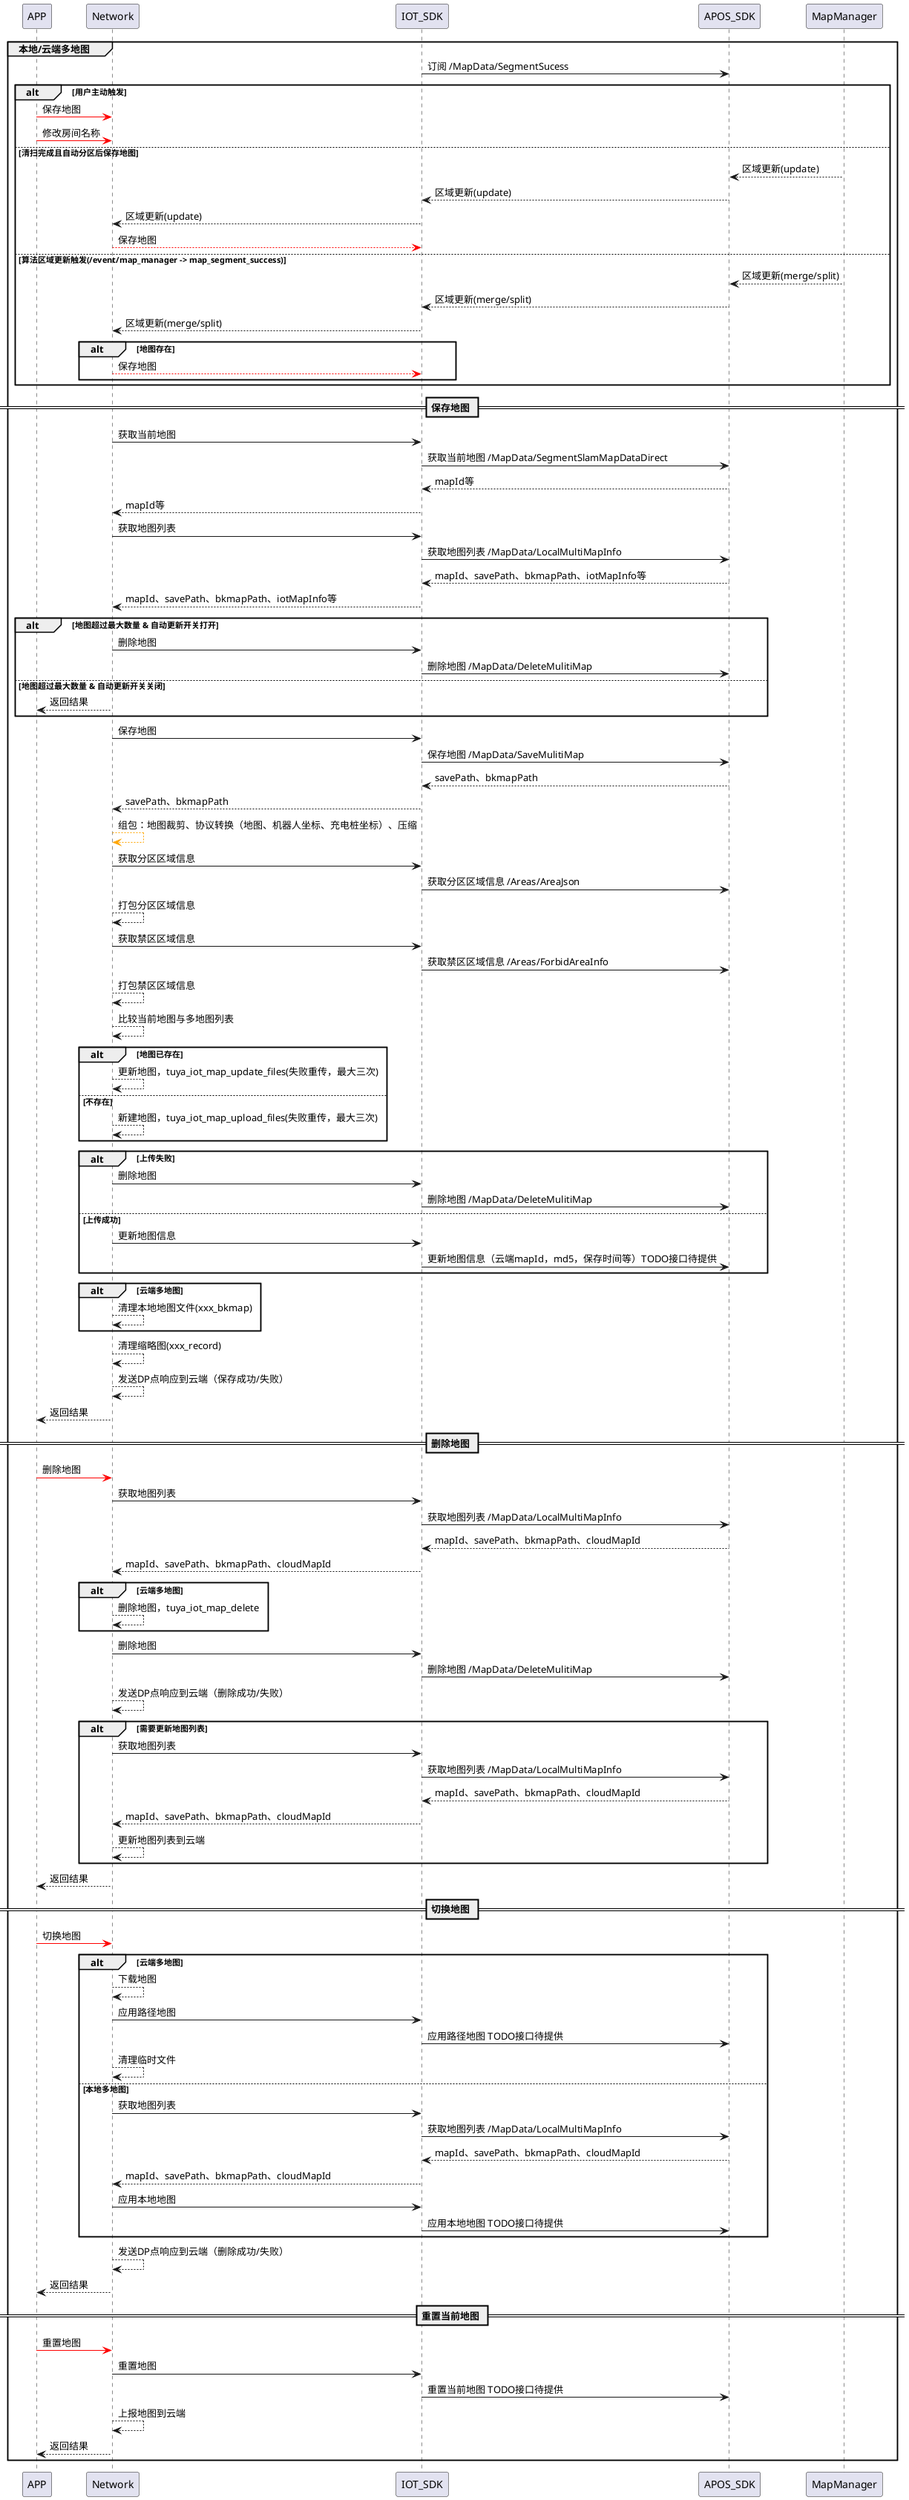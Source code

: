 @startuml
participant APP
participant Network
participant IOT_SDK
participant APOS_SDK
'participant SHM
'participant AppSweeper
participant MapManager


'地图：当前地图、本地多地图、云端多地图

'APP -> Network: 开始清扫
'Network --> AppSweeper: 开始清扫
'group 实时地图
'    MapManager -> SHM: 更新当前地图
'    loop 3s
'        Network -> SHM: 获取
'        SHM --> Network: 获取
'        Network --> Network: 对比是否更新
'        alt 有更新
'            Network --> Network: 美化、裁剪、协议转换
'            Network --> APP: 更新地图
'        end
'    end
'end
'autonumber
group 本地/云端多地图
    IOT_SDK -> APOS_SDK: 订阅 /MapData/SegmentSucess

    ' 保存地图
    alt 用户主动触发
        APP -[#red]> Network: 保存地图
        APP -[#red]> Network: 修改房间名称
    else 清扫完成且自动分区后保存地图
        MapManager --> APOS_SDK: 区域更新(update)
        APOS_SDK --> IOT_SDK: 区域更新(update)
        IOT_SDK --> Network: 区域更新(update)
        Network -[#red]-> IOT_SDK: 保存地图
    else 算法区域更新触发(/event/map_manager -> map_segment_success)
        MapManager --> APOS_SDK: 区域更新(merge/split)
        APOS_SDK --> IOT_SDK: 区域更新(merge/split)
        IOT_SDK --> Network: 区域更新(merge/split)
        '判断地图存在则更新
        alt 地图存在
            Network -[#red]-> IOT_SDK: 保存地图
        end
    end

    == 保存地图 ==
    Network -> IOT_SDK: 获取当前地图

    IOT_SDK -> APOS_SDK: 获取当前地图 /MapData/SegmentSlamMapDataDirect
    APOS_SDK --> IOT_SDK: mapId等
    IOT_SDK --> Network: mapId等
    Network -> IOT_SDK: 获取地图列表
    IOT_SDK -> APOS_SDK: 获取地图列表 /MapData/LocalMultiMapInfo
    APOS_SDK --> IOT_SDK: mapId、savePath、bkmapPath、iotMapInfo等
    IOT_SDK --> Network: mapId、savePath、bkmapPath、iotMapInfo等
    alt 地图超过最大数量 & 自动更新开关打开

        Network -> IOT_SDK: 删除地图
        IOT_SDK -> APOS_SDK: 删除地图 /MapData/DeleteMulitiMap
    else 地图超过最大数量 & 自动更新开关关闭
        Network --> APP: 返回结果
    end
    Network -> IOT_SDK : 保存地图
    IOT_SDK -> APOS_SDK : 保存地图 /MapData/SaveMulitiMap
    APOS_SDK --> IOT_SDK: savePath、bkmapPath
    IOT_SDK --> Network: savePath、bkmapPath
    Network -[#orange]-> Network: 组包：地图裁剪、协议转换（地图、机器人坐标、充电桩坐标）、压缩
    Network -> IOT_SDK: 获取分区区域信息
    IOT_SDK -> APOS_SDK: 获取分区区域信息 /Areas/AreaJson
    Network --> Network: 打包分区区域信息
    Network -> IOT_SDK: 获取禁区区域信息
    IOT_SDK -> APOS_SDK: 获取禁区区域信息 /Areas/ForbidAreaInfo
    Network --> Network: 打包禁区区域信息
    Network --> Network: 比较当前地图与多地图列表
    alt 地图已存在
        Network --> Network: 更新地图，tuya_iot_map_update_files(失败重传，最大三次)
    else 不存在
        Network --> Network: 新建地图，tuya_iot_map_upload_files(失败重传，最大三次)
    end
    alt 上传失败
        Network -> IOT_SDK: 删除地图
        IOT_SDK -> APOS_SDK: 删除地图 /MapData/DeleteMulitiMap
    else 上传成功
        '{
            '    "mapId": 123,
            '    "iot_cloud_map_info" : "{\"k\":\"v\",\"k1\":123}"
            '
        ' }
        Network -> IOT_SDK: 更新地图信息
        IOT_SDK -> APOS_SDK: 更新地图信息（云端mapId，md5，保存时间等）TODO接口待提供
    end

    alt 云端多地图
        Network --> Network: 清理本地地图文件(xxx_bkmap)
    end
    Network --> Network: 清理缩略图(xxx_record)
    Network --> Network: 发送DP点响应到云端（保存成功/失败）
    Network --> APP: 返回结果
    == 删除地图 ==
    ' 删除地图
    APP -[#red]> Network: 删除地图
    Network -> IOT_SDK: 获取地图列表
    IOT_SDK -> APOS_SDK: 获取地图列表 /MapData/LocalMultiMapInfo
    APOS_SDK --> IOT_SDK: mapId、savePath、bkmapPath、cloudMapId
    IOT_SDK --> Network: mapId、savePath、bkmapPath、cloudMapId

    alt 云端多地图
        Network --> Network: 删除地图，tuya_iot_map_delete
    end
    Network -> IOT_SDK: 删除地图
    IOT_SDK -> APOS_SDK: 删除地图 /MapData/DeleteMulitiMap
    Network --> Network: 发送DP点响应到云端（删除成功/失败）

    alt 需要更新地图列表
        Network-> IOT_SDK: 获取地图列表
        IOT_SDK -> APOS_SDK: 获取地图列表 /MapData/LocalMultiMapInfo
        APOS_SDK --> IOT_SDK: mapId、savePath、bkmapPath、cloudMapId
        IOT_SDK --> Network: mapId、savePath、bkmapPath、cloudMapId
        Network --> Network: 更新地图列表到云端
    end
    Network --> APP: 返回结果
    == 切换地图 ==
    ' 切换地图
    APP -[#red]> Network: 切换地图
    alt 云端多地图
        Network --> Network: 下载地图
        Network -> IOT_SDK: 应用路径地图
        IOT_SDK -> APOS_SDK: 应用路径地图 TODO接口待提供
        Network --> Network: 清理临时文件
    else 本地多地图
        Network -> IOT_SDK: 获取地图列表
        IOT_SDK -> APOS_SDK: 获取地图列表 /MapData/LocalMultiMapInfo
        APOS_SDK --> IOT_SDK: mapId、savePath、bkmapPath、cloudMapId
        IOT_SDK --> Network: mapId、savePath、bkmapPath、cloudMapId
        Network -> IOT_SDK: 应用本地地图
        IOT_SDK -> APOS_SDK: 应用本地地图 TODO接口待提供
    end
    Network --> Network: 发送DP点响应到云端（删除成功/失败）
    Network --> APP: 返回结果
    == 重置当前地图 ==
    '重置当前地图
    APP -[#red]> Network: 重置地图
    Network -> IOT_SDK: 重置地图
    IOT_SDK -> APOS_SDK: 重置当前地图 TODO接口待提供
    Network --> Network: 上报地图到云端
    Network --> APP: 返回结果
end
@enduml
